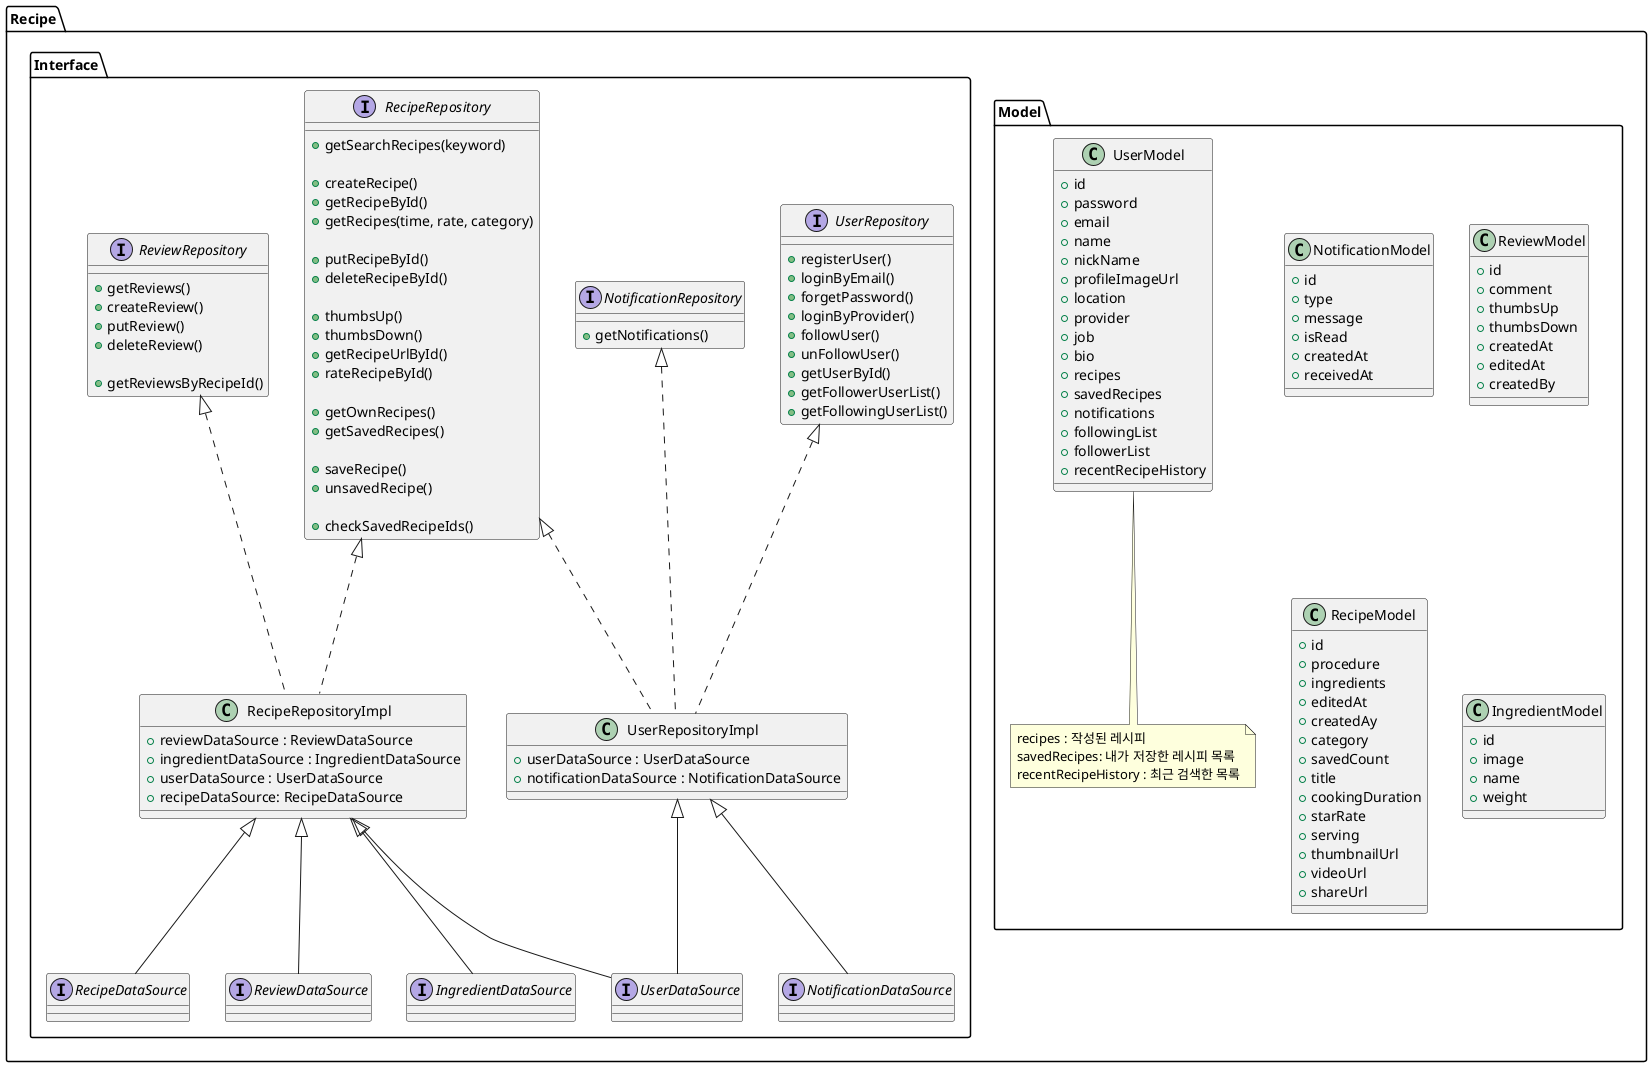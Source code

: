 @startuml

package "Recipe"{
top to bottom direction
    package "Model" {
        class UserModel {
            +id
            +password
            +email
            +name
            +nickName
            +profileImageUrl
            +location
            +provider
            +job
            +bio
            +recipes
            +savedRecipes
            +notifications
            +followingList
            +followerList
            +recentRecipeHistory
        }
            note bottom of UserModel
            recipes : 작성된 레시피
            savedRecipes: 내가 저장한 레시피 목록
            recentRecipeHistory : 최근 검색한 목록
            end note

        class NotificationModel {
            +id
            +type
            +message
            +isRead
            +createdAt
            +receivedAt
        }
        class ReviewModel {
            +id
            +comment
            +thumbsUp
            +thumbsDown
            +createdAt
            +editedAt
            +createdBy
        }

        class RecipeModel {
            +id
            +procedure
            +ingredients
            +editedAt
            +createdAy
            +category
            +savedCount
            +title
            +cookingDuration
            +starRate
            +serving
            +thumbnailUrl
            +videoUrl
            +shareUrl
        }

        class IngredientModel {
            +id
            +image
            +name
            +weight
        }
    }




    package "Interface"{
        class UserRepositoryImpl implements UserRepository, NotificationRepository, RecipeRepository {
            +userDataSource : UserDataSource
            +notificationDataSource : NotificationDataSource
        }


        interface UserRepository {
            +registerUser()
            +loginByEmail()
            +forgetPassword()
            +loginByProvider()
            +followUser()
            +unFollowUser()
            +getUserById()
            +getFollowerUserList()
            +getFollowingUserList()
        }

        interface NotificationRepository {
            +getNotifications()
        }


        interface ReviewRepository {
            +getReviews()
            +createReview()
            +putReview()
            +deleteReview()

            +getReviewsByRecipeId()

        }



        class RecipeRepositoryImpl implements RecipeRepository, ReviewRepository {
            +reviewDataSource : ReviewDataSource
            +ingredientDataSource : IngredientDataSource
            +userDataSource : UserDataSource
            +recipeDataSource: RecipeDataSource
        }








        interface RecipeRepository {

            +getSearchRecipes(keyword)

            +createRecipe()
            +getRecipeById()
            +getRecipes(time, rate, category)

            +putRecipeById()
            +deleteRecipeById()

            +thumbsUp()
            +thumbsDown()


            +getRecipeUrlById()
            +rateRecipeById()

            +getOwnRecipes()
            +getSavedRecipes()

            +saveRecipe()
            +unsavedRecipe()

            +checkSavedRecipeIds()
        }

        interface RecipeDataSource implements RecipeRepositoryImpl {
        }

        interface ReviewDataSource implements RecipeRepositoryImpl {
        }

        interface IngredientDataSource implements RecipeRepositoryImpl {
        }

        interface NotificationDataSource implements UserRepositoryImpl {
        }

        interface UserDataSource implements UserRepositoryImpl {
        }

        interface UserDataSource implements RecipeRepositoryImpl {
        }
    }
}

@enduml